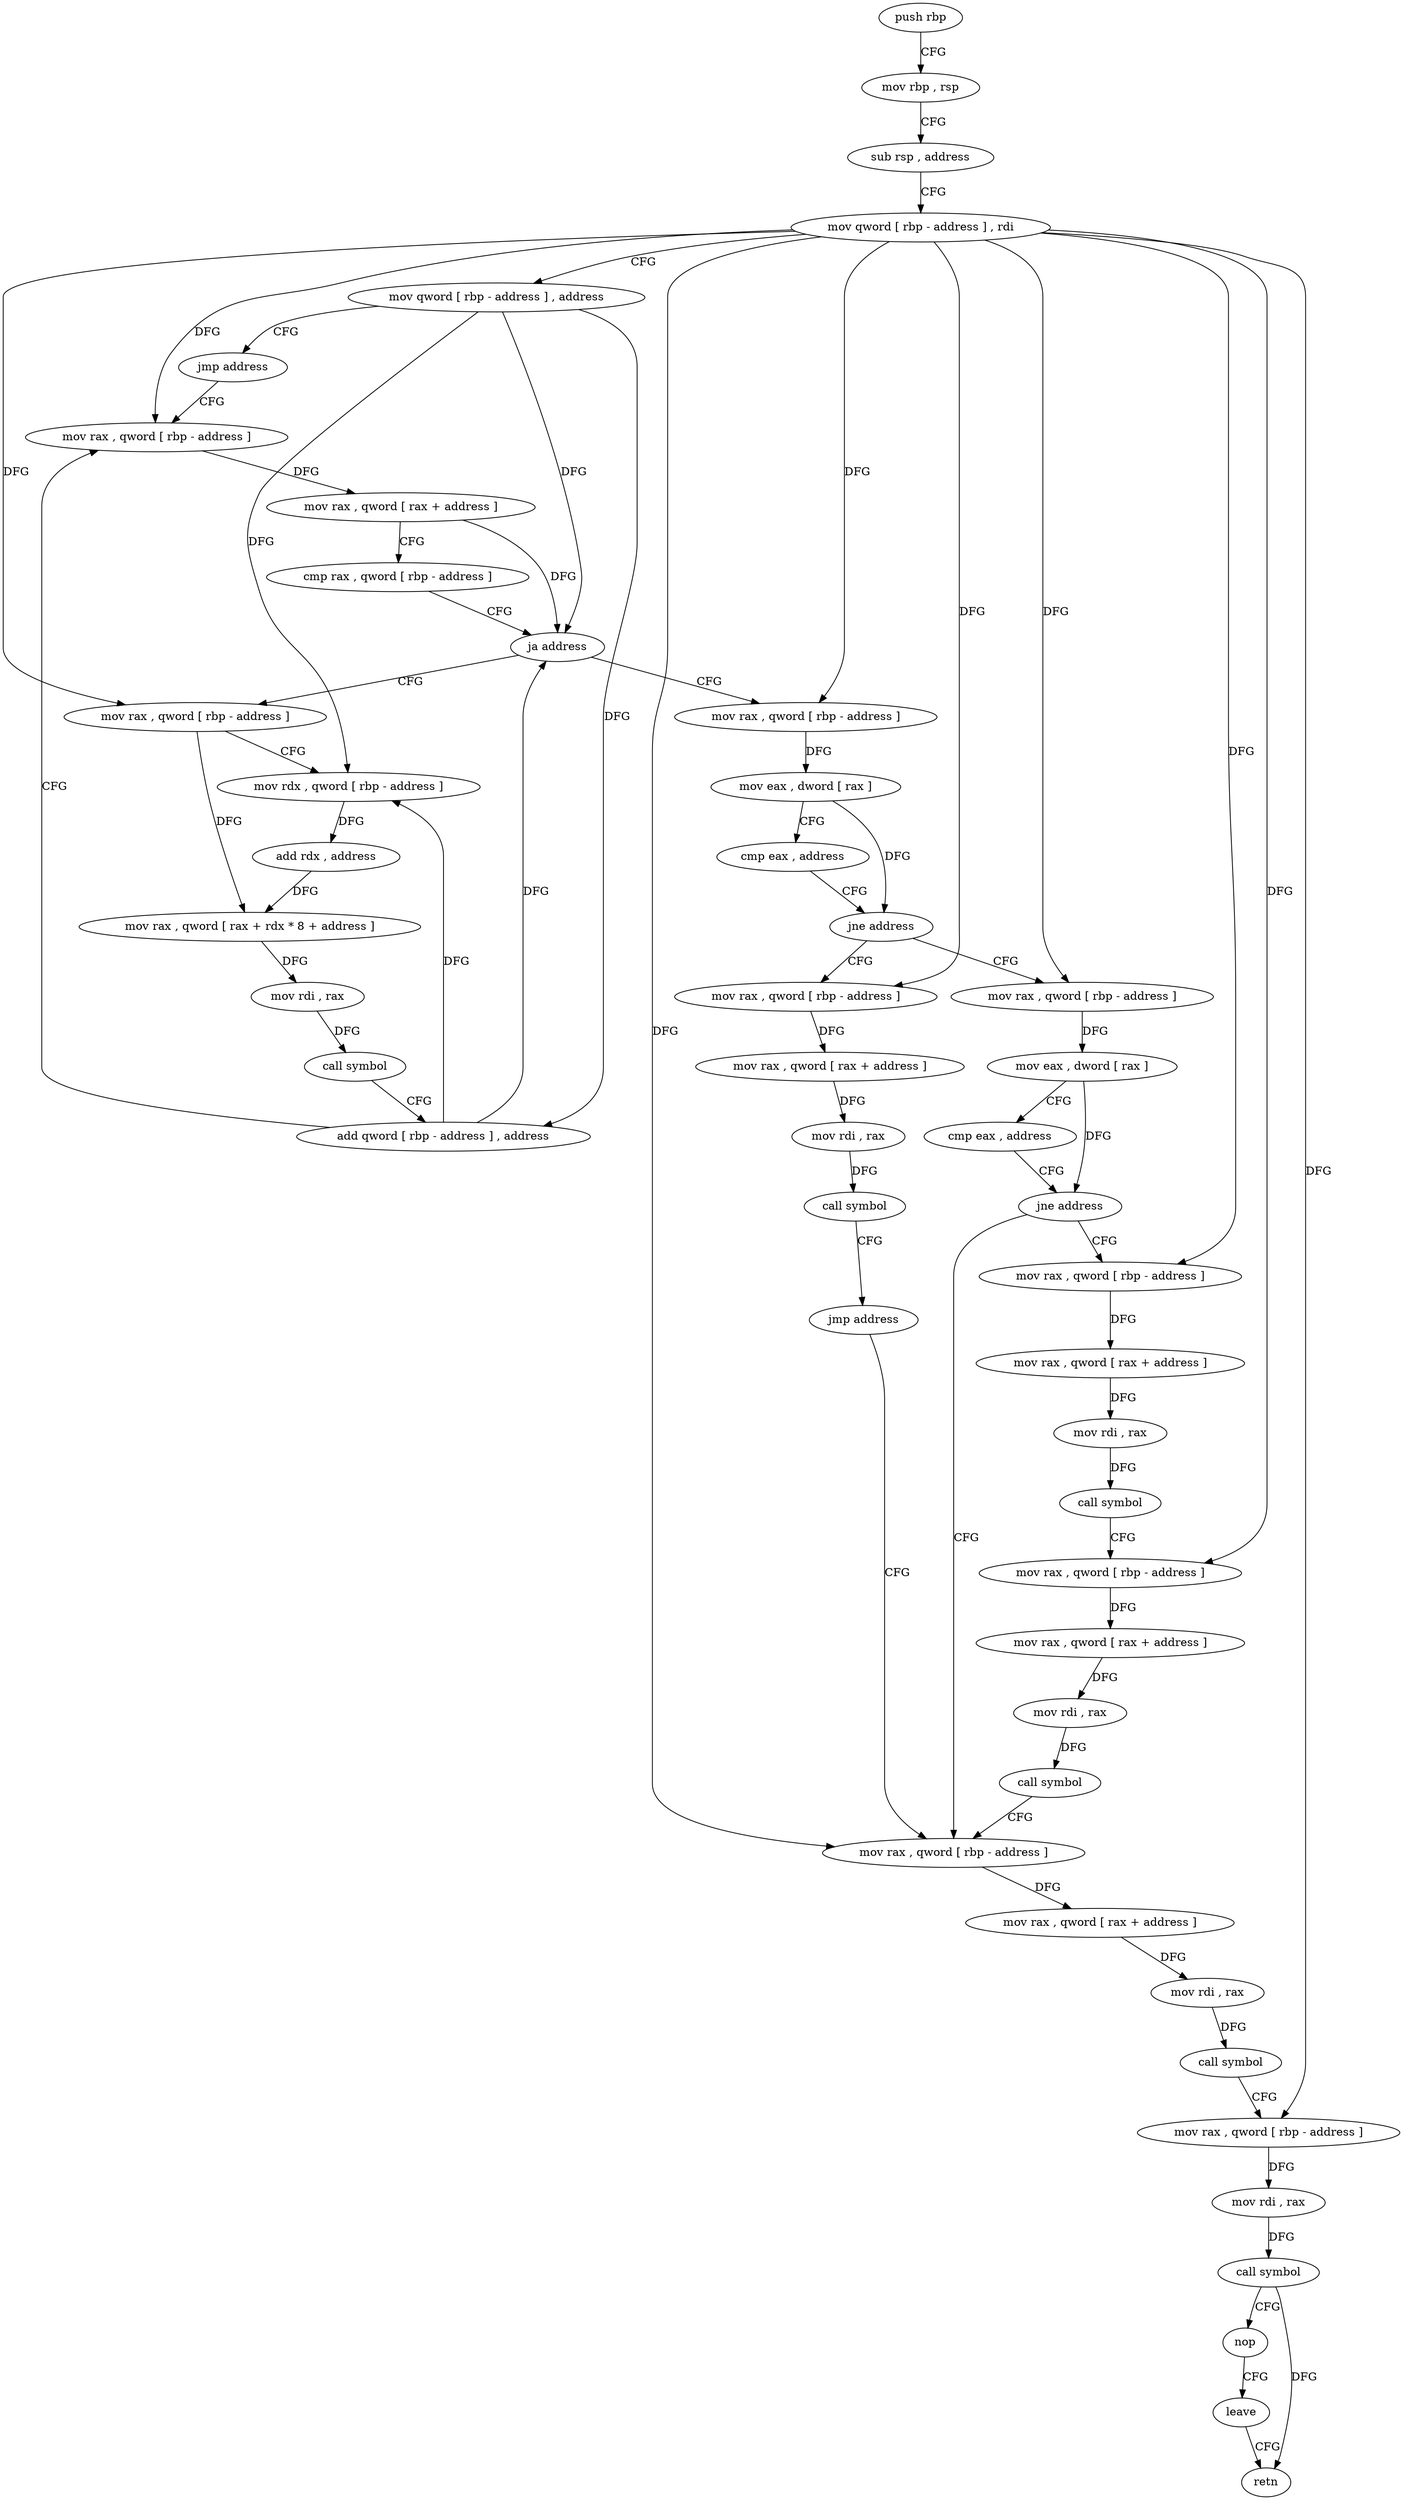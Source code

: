 digraph "func" {
"138466" [label = "push rbp" ]
"138467" [label = "mov rbp , rsp" ]
"138470" [label = "sub rsp , address" ]
"138474" [label = "mov qword [ rbp - address ] , rdi" ]
"138478" [label = "mov qword [ rbp - address ] , address" ]
"138486" [label = "jmp address" ]
"138518" [label = "mov rax , qword [ rbp - address ]" ]
"138522" [label = "mov rax , qword [ rax + address ]" ]
"138526" [label = "cmp rax , qword [ rbp - address ]" ]
"138530" [label = "ja address" ]
"138488" [label = "mov rax , qword [ rbp - address ]" ]
"138532" [label = "mov rax , qword [ rbp - address ]" ]
"138492" [label = "mov rdx , qword [ rbp - address ]" ]
"138496" [label = "add rdx , address" ]
"138500" [label = "mov rax , qword [ rax + rdx * 8 + address ]" ]
"138505" [label = "mov rdi , rax" ]
"138508" [label = "call symbol" ]
"138513" [label = "add qword [ rbp - address ] , address" ]
"138536" [label = "mov eax , dword [ rax ]" ]
"138538" [label = "cmp eax , address" ]
"138541" [label = "jne address" ]
"138561" [label = "mov rax , qword [ rbp - address ]" ]
"138543" [label = "mov rax , qword [ rbp - address ]" ]
"138565" [label = "mov eax , dword [ rax ]" ]
"138567" [label = "cmp eax , address" ]
"138570" [label = "jne address" ]
"138604" [label = "mov rax , qword [ rbp - address ]" ]
"138572" [label = "mov rax , qword [ rbp - address ]" ]
"138547" [label = "mov rax , qword [ rax + address ]" ]
"138551" [label = "mov rdi , rax" ]
"138554" [label = "call symbol" ]
"138559" [label = "jmp address" ]
"138608" [label = "mov rax , qword [ rax + address ]" ]
"138612" [label = "mov rdi , rax" ]
"138615" [label = "call symbol" ]
"138620" [label = "mov rax , qword [ rbp - address ]" ]
"138624" [label = "mov rdi , rax" ]
"138627" [label = "call symbol" ]
"138632" [label = "nop" ]
"138633" [label = "leave" ]
"138634" [label = "retn" ]
"138576" [label = "mov rax , qword [ rax + address ]" ]
"138580" [label = "mov rdi , rax" ]
"138583" [label = "call symbol" ]
"138588" [label = "mov rax , qword [ rbp - address ]" ]
"138592" [label = "mov rax , qword [ rax + address ]" ]
"138596" [label = "mov rdi , rax" ]
"138599" [label = "call symbol" ]
"138466" -> "138467" [ label = "CFG" ]
"138467" -> "138470" [ label = "CFG" ]
"138470" -> "138474" [ label = "CFG" ]
"138474" -> "138478" [ label = "CFG" ]
"138474" -> "138518" [ label = "DFG" ]
"138474" -> "138488" [ label = "DFG" ]
"138474" -> "138532" [ label = "DFG" ]
"138474" -> "138561" [ label = "DFG" ]
"138474" -> "138543" [ label = "DFG" ]
"138474" -> "138604" [ label = "DFG" ]
"138474" -> "138620" [ label = "DFG" ]
"138474" -> "138572" [ label = "DFG" ]
"138474" -> "138588" [ label = "DFG" ]
"138478" -> "138486" [ label = "CFG" ]
"138478" -> "138530" [ label = "DFG" ]
"138478" -> "138492" [ label = "DFG" ]
"138478" -> "138513" [ label = "DFG" ]
"138486" -> "138518" [ label = "CFG" ]
"138518" -> "138522" [ label = "DFG" ]
"138522" -> "138526" [ label = "CFG" ]
"138522" -> "138530" [ label = "DFG" ]
"138526" -> "138530" [ label = "CFG" ]
"138530" -> "138488" [ label = "CFG" ]
"138530" -> "138532" [ label = "CFG" ]
"138488" -> "138492" [ label = "CFG" ]
"138488" -> "138500" [ label = "DFG" ]
"138532" -> "138536" [ label = "DFG" ]
"138492" -> "138496" [ label = "DFG" ]
"138496" -> "138500" [ label = "DFG" ]
"138500" -> "138505" [ label = "DFG" ]
"138505" -> "138508" [ label = "DFG" ]
"138508" -> "138513" [ label = "CFG" ]
"138513" -> "138518" [ label = "CFG" ]
"138513" -> "138530" [ label = "DFG" ]
"138513" -> "138492" [ label = "DFG" ]
"138536" -> "138538" [ label = "CFG" ]
"138536" -> "138541" [ label = "DFG" ]
"138538" -> "138541" [ label = "CFG" ]
"138541" -> "138561" [ label = "CFG" ]
"138541" -> "138543" [ label = "CFG" ]
"138561" -> "138565" [ label = "DFG" ]
"138543" -> "138547" [ label = "DFG" ]
"138565" -> "138567" [ label = "CFG" ]
"138565" -> "138570" [ label = "DFG" ]
"138567" -> "138570" [ label = "CFG" ]
"138570" -> "138604" [ label = "CFG" ]
"138570" -> "138572" [ label = "CFG" ]
"138604" -> "138608" [ label = "DFG" ]
"138572" -> "138576" [ label = "DFG" ]
"138547" -> "138551" [ label = "DFG" ]
"138551" -> "138554" [ label = "DFG" ]
"138554" -> "138559" [ label = "CFG" ]
"138559" -> "138604" [ label = "CFG" ]
"138608" -> "138612" [ label = "DFG" ]
"138612" -> "138615" [ label = "DFG" ]
"138615" -> "138620" [ label = "CFG" ]
"138620" -> "138624" [ label = "DFG" ]
"138624" -> "138627" [ label = "DFG" ]
"138627" -> "138632" [ label = "CFG" ]
"138627" -> "138634" [ label = "DFG" ]
"138632" -> "138633" [ label = "CFG" ]
"138633" -> "138634" [ label = "CFG" ]
"138576" -> "138580" [ label = "DFG" ]
"138580" -> "138583" [ label = "DFG" ]
"138583" -> "138588" [ label = "CFG" ]
"138588" -> "138592" [ label = "DFG" ]
"138592" -> "138596" [ label = "DFG" ]
"138596" -> "138599" [ label = "DFG" ]
"138599" -> "138604" [ label = "CFG" ]
}
